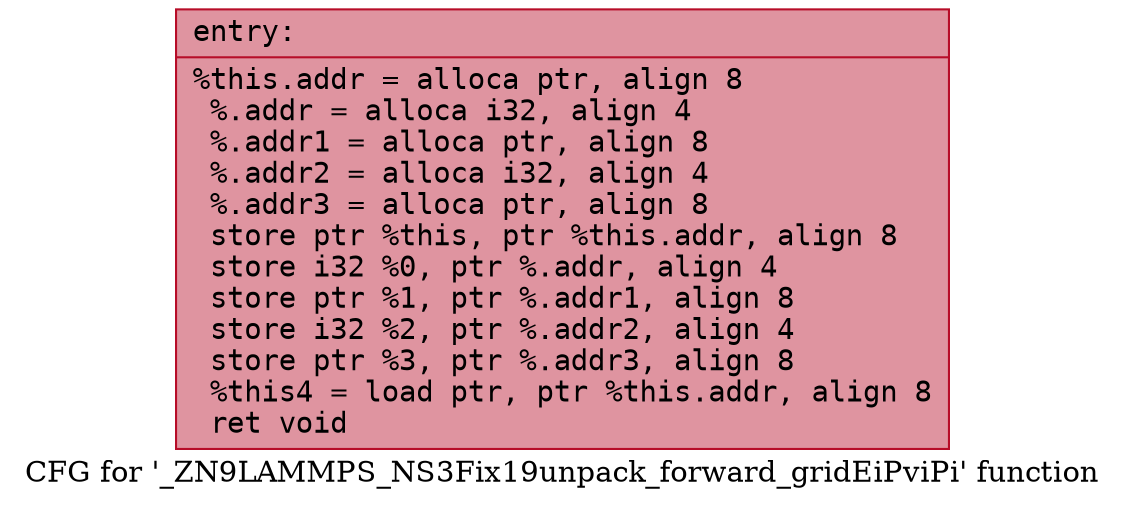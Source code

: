 digraph "CFG for '_ZN9LAMMPS_NS3Fix19unpack_forward_gridEiPviPi' function" {
	label="CFG for '_ZN9LAMMPS_NS3Fix19unpack_forward_gridEiPviPi' function";

	Node0x560f40dab9c0 [shape=record,color="#b70d28ff", style=filled, fillcolor="#b70d2870" fontname="Courier",label="{entry:\l|  %this.addr = alloca ptr, align 8\l  %.addr = alloca i32, align 4\l  %.addr1 = alloca ptr, align 8\l  %.addr2 = alloca i32, align 4\l  %.addr3 = alloca ptr, align 8\l  store ptr %this, ptr %this.addr, align 8\l  store i32 %0, ptr %.addr, align 4\l  store ptr %1, ptr %.addr1, align 8\l  store i32 %2, ptr %.addr2, align 4\l  store ptr %3, ptr %.addr3, align 8\l  %this4 = load ptr, ptr %this.addr, align 8\l  ret void\l}"];
}
